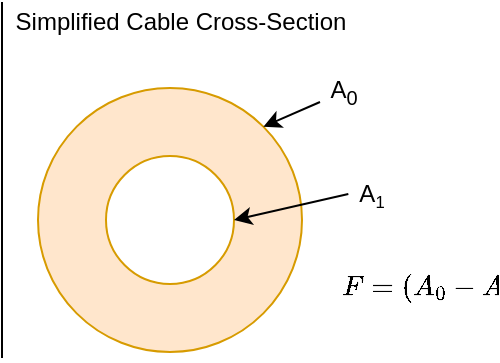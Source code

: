 <mxfile version="13.6.2" type="device"><diagram id="ekL4zETZ54YJnrfmKq3M" name="Page-1"><mxGraphModel dx="530" dy="334" grid="0" gridSize="10" guides="1" tooltips="1" connect="1" arrows="1" fold="1" page="1" pageScale="1" pageWidth="850" pageHeight="1100" math="1" shadow="0"><root><mxCell id="0"/><mxCell id="1" parent="0"/><mxCell id="3S_GlrM0VZuW8mOiaQ_z-1" value="" style="ellipse;whiteSpace=wrap;html=1;aspect=fixed;fillColor=#ffe6cc;strokeColor=#d79b00;" vertex="1" parent="1"><mxGeometry x="354" y="159" width="132" height="132" as="geometry"/></mxCell><mxCell id="3S_GlrM0VZuW8mOiaQ_z-2" value="" style="ellipse;whiteSpace=wrap;html=1;aspect=fixed;strokeColor=#D79B00;" vertex="1" parent="1"><mxGeometry x="388" y="193" width="64" height="64" as="geometry"/></mxCell><mxCell id="3S_GlrM0VZuW8mOiaQ_z-3" value="A&lt;sub&gt;0&lt;/sub&gt;" style="text;html=1;strokeColor=none;fillColor=none;align=center;verticalAlign=middle;whiteSpace=wrap;rounded=0;" vertex="1" parent="1"><mxGeometry x="495" y="151" width="24" height="20" as="geometry"/></mxCell><mxCell id="3S_GlrM0VZuW8mOiaQ_z-4" value="" style="endArrow=classic;html=1;exitX=0;exitY=0.75;exitDx=0;exitDy=0;entryX=1;entryY=0;entryDx=0;entryDy=0;" edge="1" parent="1" source="3S_GlrM0VZuW8mOiaQ_z-3" target="3S_GlrM0VZuW8mOiaQ_z-1"><mxGeometry width="50" height="50" relative="1" as="geometry"><mxPoint x="547" y="228" as="sourcePoint"/><mxPoint x="597" y="178" as="targetPoint"/></mxGeometry></mxCell><mxCell id="3S_GlrM0VZuW8mOiaQ_z-5" value="A&lt;span style=&quot;font-size: 10px&quot;&gt;&lt;sub&gt;1&lt;/sub&gt;&lt;/span&gt;" style="text;html=1;strokeColor=none;fillColor=none;align=center;verticalAlign=middle;whiteSpace=wrap;rounded=0;" vertex="1" parent="1"><mxGeometry x="509.17" y="202" width="24" height="20" as="geometry"/></mxCell><mxCell id="3S_GlrM0VZuW8mOiaQ_z-6" value="" style="endArrow=classic;html=1;exitX=0;exitY=0.5;exitDx=0;exitDy=0;entryX=1;entryY=0.5;entryDx=0;entryDy=0;" edge="1" parent="1" source="3S_GlrM0VZuW8mOiaQ_z-5" target="3S_GlrM0VZuW8mOiaQ_z-2"><mxGeometry width="50" height="50" relative="1" as="geometry"><mxPoint x="561.17" y="279" as="sourcePoint"/><mxPoint x="480.839" y="229.331" as="targetPoint"/></mxGeometry></mxCell><mxCell id="3S_GlrM0VZuW8mOiaQ_z-7" value="$$F = (A_0 - A_1) / A_0$$" style="text;html=1;strokeColor=none;fillColor=none;align=center;verticalAlign=middle;whiteSpace=wrap;rounded=0;" vertex="1" parent="1"><mxGeometry x="544" y="249" width="40" height="20" as="geometry"/></mxCell><mxCell id="3S_GlrM0VZuW8mOiaQ_z-9" value="Simplified Cable Cross-Section" style="text;html=1;strokeColor=none;fillColor=none;align=center;verticalAlign=middle;whiteSpace=wrap;rounded=0;" vertex="1" parent="1"><mxGeometry x="340" y="116" width="171" height="20" as="geometry"/></mxCell><mxCell id="3S_GlrM0VZuW8mOiaQ_z-11" value="" style="endArrow=none;html=1;" edge="1" parent="1"><mxGeometry width="50" height="50" relative="1" as="geometry"><mxPoint x="336" y="294" as="sourcePoint"/><mxPoint x="336" y="116" as="targetPoint"/></mxGeometry></mxCell></root></mxGraphModel></diagram></mxfile>